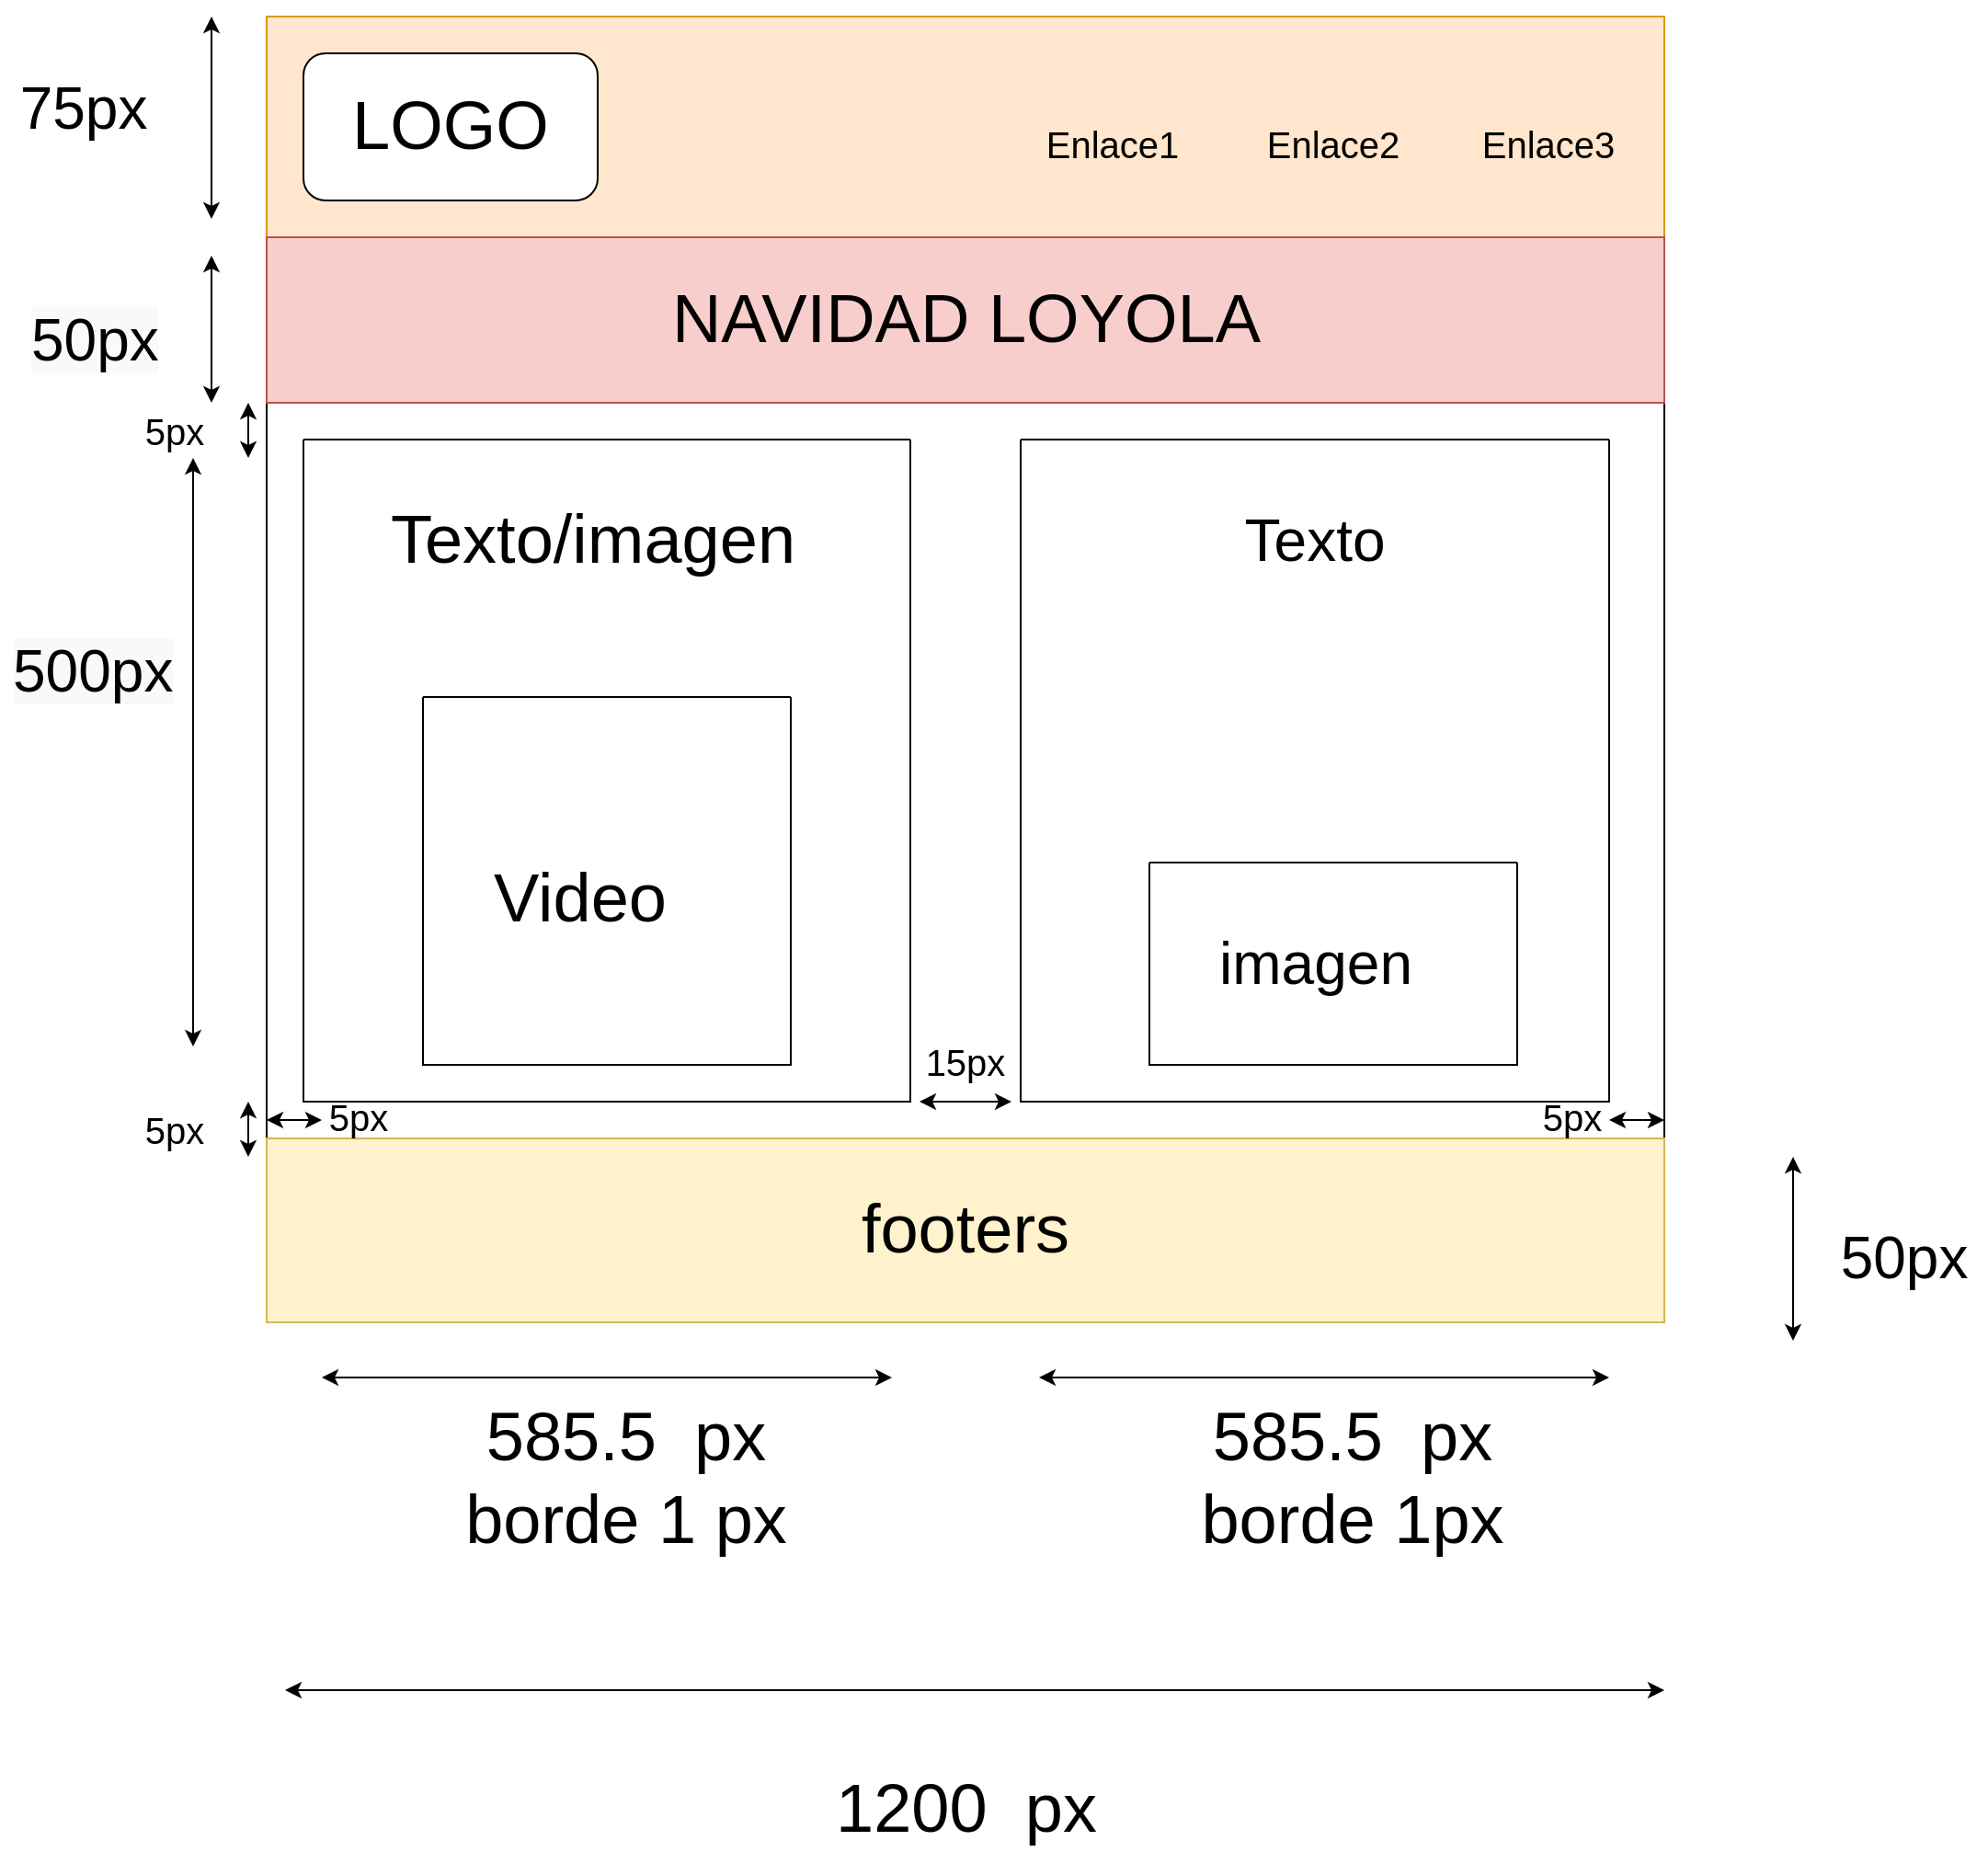 <mxfile version="15.7.3" type="google"><diagram id="Lojauq6LTgiplSMT_yHH" name="Page-1"><mxGraphModel dx="1038" dy="579" grid="1" gridSize="10" guides="1" tooltips="1" connect="1" arrows="1" fold="1" page="1" pageScale="1" pageWidth="827" pageHeight="1169" math="0" shadow="0"><root><mxCell id="0"/><mxCell id="1" parent="0"/><mxCell id="FDFi0Qr4dpzPAK_CwiRo-1" value="" style="swimlane;startSize=0;" parent="1" vertex="1"><mxGeometry x="160" y="40" width="760" height="710" as="geometry"/></mxCell><mxCell id="FDFi0Qr4dpzPAK_CwiRo-2" value="" style="rounded=0;whiteSpace=wrap;html=1;fillColor=#ffe6cc;strokeColor=#d79b00;" parent="FDFi0Qr4dpzPAK_CwiRo-1" vertex="1"><mxGeometry width="760" height="120" as="geometry"/></mxCell><mxCell id="FDFi0Qr4dpzPAK_CwiRo-3" value="" style="rounded=0;whiteSpace=wrap;html=1;fillColor=#f8cecc;strokeColor=#b85450;" parent="FDFi0Qr4dpzPAK_CwiRo-1" vertex="1"><mxGeometry y="120" width="760" height="90" as="geometry"/></mxCell><mxCell id="FDFi0Qr4dpzPAK_CwiRo-6" value="LOGO" style="rounded=1;whiteSpace=wrap;html=1;fontSize=37;" parent="FDFi0Qr4dpzPAK_CwiRo-1" vertex="1"><mxGeometry x="20" y="20" width="160" height="80" as="geometry"/></mxCell><mxCell id="FDFi0Qr4dpzPAK_CwiRo-8" value="footers" style="rounded=0;whiteSpace=wrap;html=1;fontSize=37;fillColor=#fff2cc;strokeColor=#d6b656;" parent="FDFi0Qr4dpzPAK_CwiRo-1" vertex="1"><mxGeometry y="610" width="760" height="100" as="geometry"/></mxCell><mxCell id="FDFi0Qr4dpzPAK_CwiRo-10" value="" style="swimlane;startSize=0;fontSize=37;" parent="FDFi0Qr4dpzPAK_CwiRo-1" vertex="1"><mxGeometry x="20" y="230" width="330" height="360" as="geometry"/></mxCell><mxCell id="FDFi0Qr4dpzPAK_CwiRo-11" value="" style="swimlane;startSize=0;fontSize=37;" parent="FDFi0Qr4dpzPAK_CwiRo-10" vertex="1"><mxGeometry x="65" y="140" width="200" height="200" as="geometry"/></mxCell><mxCell id="FDFi0Qr4dpzPAK_CwiRo-14" value="Texto/imagen" style="text;html=1;strokeColor=none;fillColor=none;align=center;verticalAlign=middle;whiteSpace=wrap;rounded=0;fontSize=37;" parent="FDFi0Qr4dpzPAK_CwiRo-10" vertex="1"><mxGeometry x="65" y="20" width="185" height="70" as="geometry"/></mxCell><mxCell id="FDFi0Qr4dpzPAK_CwiRo-13" value="" style="swimlane;startSize=0;fontSize=37;" parent="FDFi0Qr4dpzPAK_CwiRo-1" vertex="1"><mxGeometry x="410" y="230" width="320" height="360" as="geometry"/></mxCell><mxCell id="FDFi0Qr4dpzPAK_CwiRo-24" value="" style="swimlane;startSize=0;fontSize=32;" parent="FDFi0Qr4dpzPAK_CwiRo-13" vertex="1"><mxGeometry x="70" y="230" width="200" height="110" as="geometry"/></mxCell><mxCell id="FDFi0Qr4dpzPAK_CwiRo-26" value="imagen" style="text;html=1;align=center;verticalAlign=middle;resizable=0;points=[];autosize=1;strokeColor=none;fillColor=none;fontSize=32;" parent="FDFi0Qr4dpzPAK_CwiRo-24" vertex="1"><mxGeometry x="30" y="35" width="120" height="40" as="geometry"/></mxCell><mxCell id="FDFi0Qr4dpzPAK_CwiRo-29" value="Texto" style="text;html=1;strokeColor=none;fillColor=none;align=center;verticalAlign=middle;whiteSpace=wrap;rounded=0;fontSize=32;" parent="FDFi0Qr4dpzPAK_CwiRo-13" vertex="1"><mxGeometry x="130" y="40" width="60" height="30" as="geometry"/></mxCell><mxCell id="FDFi0Qr4dpzPAK_CwiRo-16" value="NAVIDAD LOYOLA" style="text;html=1;align=center;verticalAlign=middle;resizable=0;points=[];autosize=1;strokeColor=none;fillColor=none;fontSize=37;" parent="FDFi0Qr4dpzPAK_CwiRo-1" vertex="1"><mxGeometry x="210" y="140" width="340" height="50" as="geometry"/></mxCell><mxCell id="FDFi0Qr4dpzPAK_CwiRo-17" value="&lt;span style=&quot;font-size: 20px&quot;&gt;Enlace1&lt;/span&gt;" style="text;html=1;strokeColor=none;fillColor=none;align=center;verticalAlign=middle;whiteSpace=wrap;rounded=0;fontSize=37;" parent="FDFi0Qr4dpzPAK_CwiRo-1" vertex="1"><mxGeometry x="430" y="50" width="60" height="30" as="geometry"/></mxCell><mxCell id="FDFi0Qr4dpzPAK_CwiRo-19" value="&lt;span style=&quot;font-size: 20px&quot;&gt;Enlace3&lt;/span&gt;" style="text;html=1;strokeColor=none;fillColor=none;align=center;verticalAlign=middle;whiteSpace=wrap;rounded=0;fontSize=37;" parent="FDFi0Qr4dpzPAK_CwiRo-1" vertex="1"><mxGeometry x="667" y="50" width="60" height="30" as="geometry"/></mxCell><mxCell id="FDFi0Qr4dpzPAK_CwiRo-18" value="&lt;span style=&quot;font-size: 20px&quot;&gt;Enlace2&lt;/span&gt;" style="text;html=1;strokeColor=none;fillColor=none;align=center;verticalAlign=middle;whiteSpace=wrap;rounded=0;fontSize=37;" parent="FDFi0Qr4dpzPAK_CwiRo-1" vertex="1"><mxGeometry x="550" y="50" width="60" height="30" as="geometry"/></mxCell><mxCell id="FDFi0Qr4dpzPAK_CwiRo-30" value="" style="endArrow=classic;startArrow=classic;html=1;rounded=0;fontSize=32;" parent="FDFi0Qr4dpzPAK_CwiRo-1" edge="1"><mxGeometry width="50" height="50" relative="1" as="geometry"><mxPoint y="600" as="sourcePoint"/><mxPoint x="30" y="600" as="targetPoint"/></mxGeometry></mxCell><mxCell id="FDFi0Qr4dpzPAK_CwiRo-31" value="" style="endArrow=classic;startArrow=classic;html=1;rounded=0;fontSize=32;" parent="FDFi0Qr4dpzPAK_CwiRo-1" edge="1"><mxGeometry width="50" height="50" relative="1" as="geometry"><mxPoint x="730.0" y="600" as="sourcePoint"/><mxPoint x="760.0" y="600" as="targetPoint"/></mxGeometry></mxCell><mxCell id="FDFi0Qr4dpzPAK_CwiRo-32" value="" style="endArrow=classic;startArrow=classic;html=1;rounded=0;fontSize=32;" parent="FDFi0Qr4dpzPAK_CwiRo-1" edge="1"><mxGeometry width="50" height="50" relative="1" as="geometry"><mxPoint x="355.0" y="590" as="sourcePoint"/><mxPoint x="405" y="590" as="targetPoint"/></mxGeometry></mxCell><mxCell id="FDFi0Qr4dpzPAK_CwiRo-35" value="&lt;font style=&quot;font-size: 20px&quot;&gt;15px&lt;/font&gt;" style="text;html=1;strokeColor=none;fillColor=none;align=center;verticalAlign=middle;whiteSpace=wrap;rounded=0;fontSize=32;" parent="FDFi0Qr4dpzPAK_CwiRo-1" vertex="1"><mxGeometry x="350" y="550" width="60" height="30" as="geometry"/></mxCell><mxCell id="FDFi0Qr4dpzPAK_CwiRo-34" value="&lt;font style=&quot;font-size: 20px&quot;&gt;5px&lt;/font&gt;" style="text;html=1;strokeColor=none;fillColor=none;align=center;verticalAlign=middle;whiteSpace=wrap;rounded=0;fontSize=32;" parent="FDFi0Qr4dpzPAK_CwiRo-1" vertex="1"><mxGeometry x="20" y="580" width="60" height="30" as="geometry"/></mxCell><mxCell id="FDFi0Qr4dpzPAK_CwiRo-33" value="&lt;font style=&quot;font-size: 20px&quot;&gt;5px&lt;/font&gt;" style="text;html=1;strokeColor=none;fillColor=none;align=center;verticalAlign=middle;whiteSpace=wrap;rounded=0;fontSize=32;" parent="FDFi0Qr4dpzPAK_CwiRo-1" vertex="1"><mxGeometry x="680" y="580" width="60" height="30" as="geometry"/></mxCell><mxCell id="FDFi0Qr4dpzPAK_CwiRo-4" value="" style="endArrow=classic;startArrow=classic;html=1;rounded=0;" parent="1" edge="1"><mxGeometry width="50" height="50" relative="1" as="geometry"><mxPoint x="170" y="950" as="sourcePoint"/><mxPoint x="920" y="950" as="targetPoint"/></mxGeometry></mxCell><mxCell id="FDFi0Qr4dpzPAK_CwiRo-5" value="&lt;font style=&quot;font-size: 37px&quot;&gt;1200&amp;nbsp; px&lt;/font&gt;" style="text;html=1;align=center;verticalAlign=middle;resizable=0;points=[];autosize=1;strokeColor=none;fillColor=none;" parent="1" vertex="1"><mxGeometry x="460" y="1000" width="160" height="30" as="geometry"/></mxCell><mxCell id="FDFi0Qr4dpzPAK_CwiRo-12" value="Video" style="text;html=1;align=center;verticalAlign=middle;resizable=0;points=[];autosize=1;strokeColor=none;fillColor=none;fontSize=37;" parent="1" vertex="1"><mxGeometry x="275" y="495" width="110" height="50" as="geometry"/></mxCell><mxCell id="FDFi0Qr4dpzPAK_CwiRo-20" value="" style="endArrow=classic;startArrow=classic;html=1;rounded=0;fontSize=20;" parent="1" edge="1"><mxGeometry width="50" height="50" relative="1" as="geometry"><mxPoint x="130" y="150" as="sourcePoint"/><mxPoint x="130" y="40" as="targetPoint"/><Array as="points"/></mxGeometry></mxCell><mxCell id="FDFi0Qr4dpzPAK_CwiRo-21" value="" style="endArrow=classic;startArrow=classic;html=1;rounded=0;fontSize=20;" parent="1" edge="1"><mxGeometry width="50" height="50" relative="1" as="geometry"><mxPoint x="130" y="250" as="sourcePoint"/><mxPoint x="130.0" y="170" as="targetPoint"/><Array as="points"/></mxGeometry></mxCell><mxCell id="FDFi0Qr4dpzPAK_CwiRo-22" value="&lt;font style=&quot;font-size: 32px&quot;&gt;75px&lt;/font&gt;" style="text;html=1;align=center;verticalAlign=middle;resizable=0;points=[];autosize=1;strokeColor=none;fillColor=none;fontSize=20;" parent="1" vertex="1"><mxGeometry x="15" y="75" width="90" height="30" as="geometry"/></mxCell><mxCell id="FDFi0Qr4dpzPAK_CwiRo-23" value="&lt;span style=&quot;color: rgb(0 , 0 , 0) ; font-family: &amp;#34;helvetica&amp;#34; ; font-size: 32px ; font-style: normal ; font-weight: 400 ; letter-spacing: normal ; text-align: center ; text-indent: 0px ; text-transform: none ; word-spacing: 0px ; background-color: rgb(248 , 249 , 250) ; display: inline ; float: none&quot;&gt;50px&lt;/span&gt;" style="text;whiteSpace=wrap;html=1;fontSize=32;" parent="1" vertex="1"><mxGeometry x="30" y="190" width="90" height="50" as="geometry"/></mxCell><mxCell id="FDFi0Qr4dpzPAK_CwiRo-27" value="" style="endArrow=classic;startArrow=classic;html=1;rounded=0;fontSize=32;" parent="1" edge="1"><mxGeometry width="50" height="50" relative="1" as="geometry"><mxPoint x="120" y="600" as="sourcePoint"/><mxPoint x="120" y="280" as="targetPoint"/></mxGeometry></mxCell><mxCell id="FDFi0Qr4dpzPAK_CwiRo-28" value="&lt;span style=&quot;color: rgb(0 , 0 , 0) ; font-family: &amp;#34;helvetica&amp;#34; ; font-size: 32px ; font-style: normal ; font-weight: 400 ; letter-spacing: normal ; text-align: center ; text-indent: 0px ; text-transform: none ; word-spacing: 0px ; background-color: rgb(248 , 249 , 250) ; display: inline ; float: none&quot;&gt;500px&lt;/span&gt;" style="text;whiteSpace=wrap;html=1;fontSize=32;" parent="1" vertex="1"><mxGeometry x="20" y="370" width="90" height="50" as="geometry"/></mxCell><mxCell id="FDFi0Qr4dpzPAK_CwiRo-36" value="" style="endArrow=classic;startArrow=classic;html=1;rounded=0;fontSize=20;" parent="1" edge="1"><mxGeometry width="50" height="50" relative="1" as="geometry"><mxPoint x="150" y="660" as="sourcePoint"/><mxPoint x="150" y="630" as="targetPoint"/></mxGeometry></mxCell><mxCell id="FDFi0Qr4dpzPAK_CwiRo-37" value="5px" style="text;html=1;strokeColor=none;fillColor=none;align=center;verticalAlign=middle;whiteSpace=wrap;rounded=0;fontSize=20;" parent="1" vertex="1"><mxGeometry x="80" y="630" width="60" height="30" as="geometry"/></mxCell><mxCell id="FDFi0Qr4dpzPAK_CwiRo-39" value="" style="endArrow=classic;startArrow=classic;html=1;rounded=0;fontSize=20;" parent="1" edge="1"><mxGeometry width="50" height="50" relative="1" as="geometry"><mxPoint x="150.0" y="280" as="sourcePoint"/><mxPoint x="150.0" y="250" as="targetPoint"/></mxGeometry></mxCell><mxCell id="FDFi0Qr4dpzPAK_CwiRo-40" value="5px" style="text;html=1;strokeColor=none;fillColor=none;align=center;verticalAlign=middle;whiteSpace=wrap;rounded=0;fontSize=20;" parent="1" vertex="1"><mxGeometry x="80" y="250" width="60" height="30" as="geometry"/></mxCell><mxCell id="FDFi0Qr4dpzPAK_CwiRo-41" value="" style="endArrow=classic;startArrow=classic;html=1;rounded=0;fontSize=20;" parent="1" edge="1"><mxGeometry width="50" height="50" relative="1" as="geometry"><mxPoint x="190" y="780" as="sourcePoint"/><mxPoint x="500" y="780" as="targetPoint"/></mxGeometry></mxCell><mxCell id="FDFi0Qr4dpzPAK_CwiRo-42" value="&lt;font style=&quot;font-size: 37px&quot;&gt;585.5&amp;nbsp; px&lt;br&gt;borde 1 px&lt;br&gt;&lt;/font&gt;" style="text;html=1;align=center;verticalAlign=middle;resizable=0;points=[];autosize=1;strokeColor=none;fillColor=none;" parent="1" vertex="1"><mxGeometry x="260" y="810" width="190" height="50" as="geometry"/></mxCell><mxCell id="FDFi0Qr4dpzPAK_CwiRo-43" value="" style="endArrow=classic;startArrow=classic;html=1;rounded=0;fontSize=20;" parent="1" edge="1"><mxGeometry width="50" height="50" relative="1" as="geometry"><mxPoint x="580.0" y="780" as="sourcePoint"/><mxPoint x="890.0" y="780" as="targetPoint"/></mxGeometry></mxCell><mxCell id="FDFi0Qr4dpzPAK_CwiRo-44" value="&lt;font style=&quot;font-size: 37px&quot;&gt;585.5&amp;nbsp; px&lt;br&gt;borde 1px&lt;br&gt;&lt;/font&gt;" style="text;html=1;align=center;verticalAlign=middle;resizable=0;points=[];autosize=1;strokeColor=none;fillColor=none;" parent="1" vertex="1"><mxGeometry x="660" y="810" width="180" height="50" as="geometry"/></mxCell><mxCell id="FDFi0Qr4dpzPAK_CwiRo-45" value="" style="endArrow=classic;startArrow=classic;html=1;rounded=0;fontSize=20;" parent="1" edge="1"><mxGeometry width="50" height="50" relative="1" as="geometry"><mxPoint x="990" y="760" as="sourcePoint"/><mxPoint x="990" y="660" as="targetPoint"/></mxGeometry></mxCell><mxCell id="FDFi0Qr4dpzPAK_CwiRo-46" value="&lt;font style=&quot;font-size: 32px&quot;&gt;50px&lt;/font&gt;" style="text;html=1;align=center;verticalAlign=middle;resizable=0;points=[];autosize=1;strokeColor=none;fillColor=none;fontSize=20;" parent="1" vertex="1"><mxGeometry x="1005" y="700" width="90" height="30" as="geometry"/></mxCell></root></mxGraphModel></diagram></mxfile>